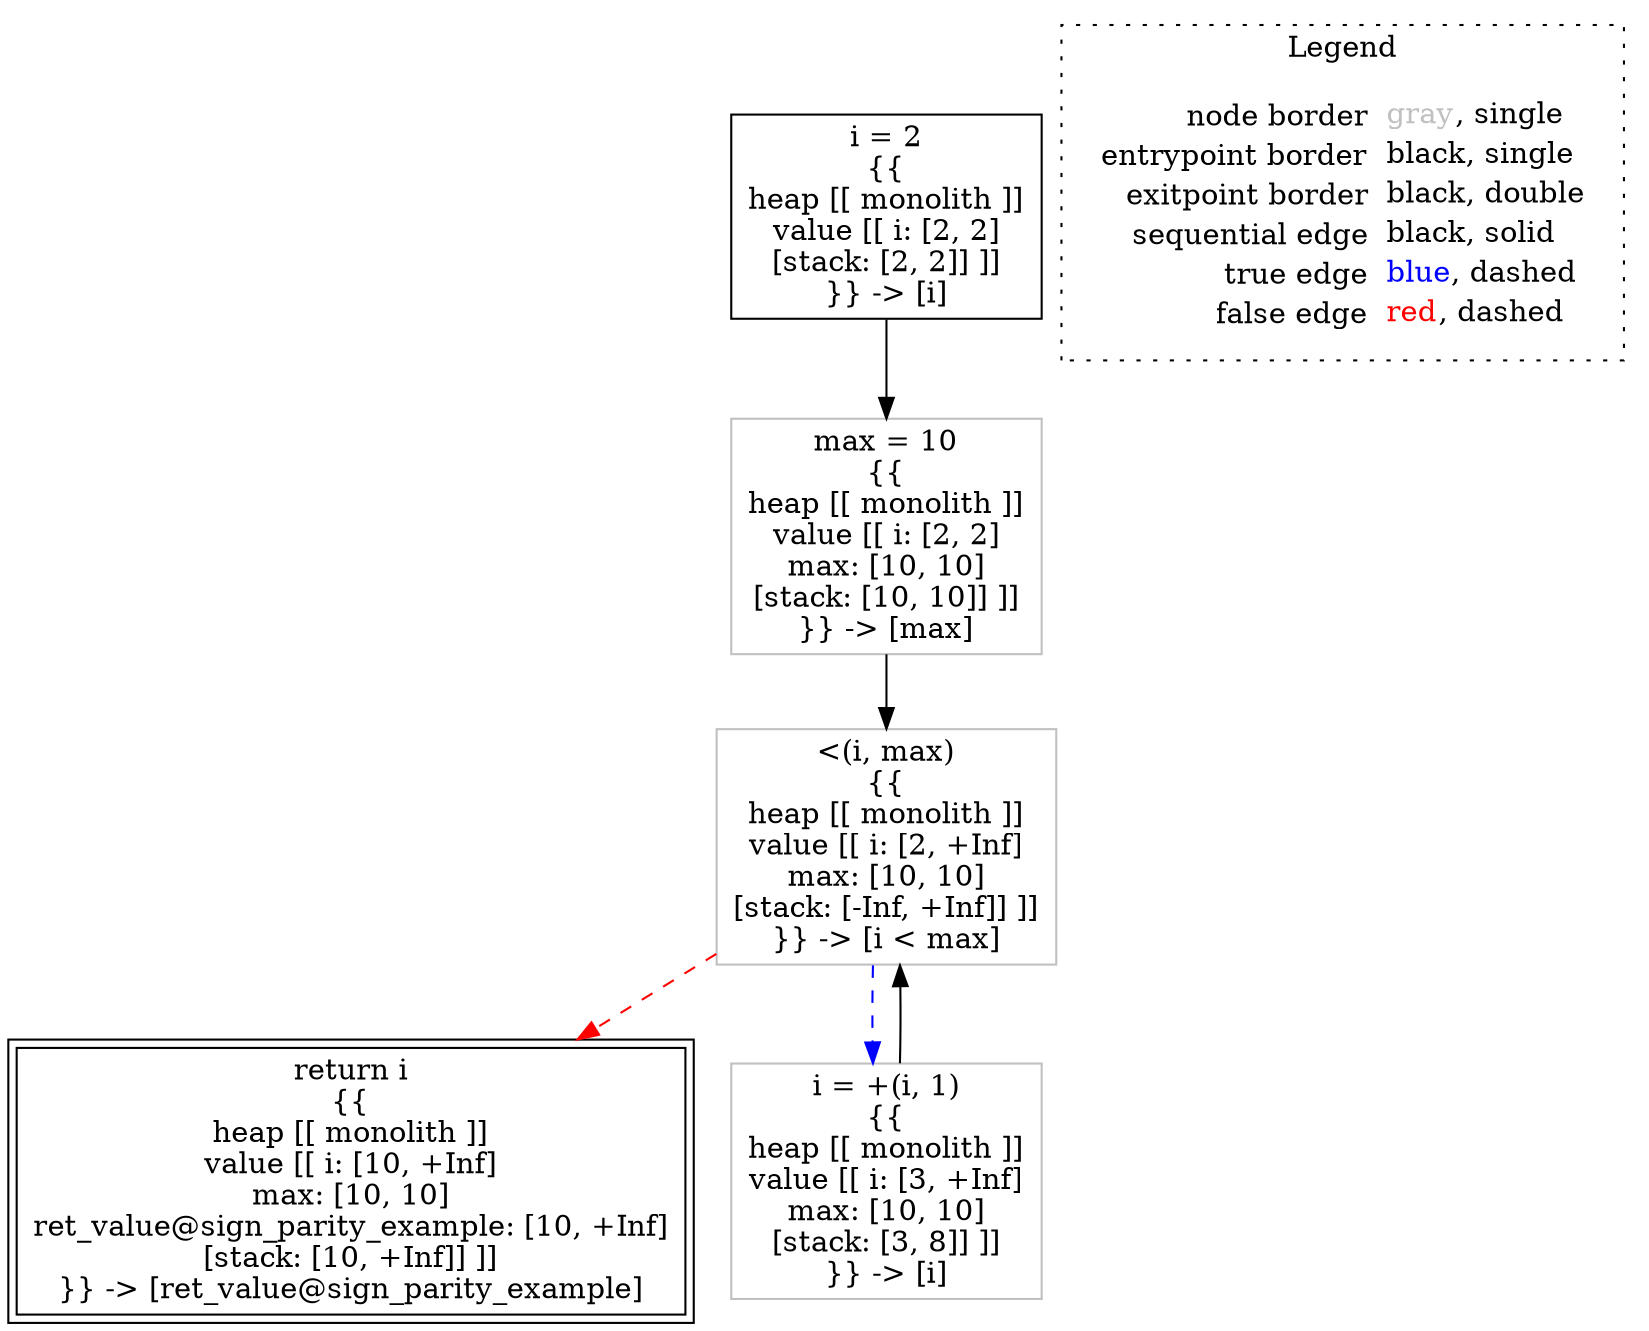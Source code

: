 digraph {
	"node0" [shape="rect",color="black",label=<i = 2<BR/>{{<BR/>heap [[ monolith ]]<BR/>value [[ i: [2, 2]<BR/>[stack: [2, 2]] ]]<BR/>}} -&gt; [i]>];
	"node1" [shape="rect",color="gray",label=<&lt;(i, max)<BR/>{{<BR/>heap [[ monolith ]]<BR/>value [[ i: [2, +Inf]<BR/>max: [10, 10]<BR/>[stack: [-Inf, +Inf]] ]]<BR/>}} -&gt; [i &lt; max]>];
	"node2" [shape="rect",color="black",peripheries="2",label=<return i<BR/>{{<BR/>heap [[ monolith ]]<BR/>value [[ i: [10, +Inf]<BR/>max: [10, 10]<BR/>ret_value@sign_parity_example: [10, +Inf]<BR/>[stack: [10, +Inf]] ]]<BR/>}} -&gt; [ret_value@sign_parity_example]>];
	"node3" [shape="rect",color="gray",label=<max = 10<BR/>{{<BR/>heap [[ monolith ]]<BR/>value [[ i: [2, 2]<BR/>max: [10, 10]<BR/>[stack: [10, 10]] ]]<BR/>}} -&gt; [max]>];
	"node4" [shape="rect",color="gray",label=<i = +(i, 1)<BR/>{{<BR/>heap [[ monolith ]]<BR/>value [[ i: [3, +Inf]<BR/>max: [10, 10]<BR/>[stack: [3, 8]] ]]<BR/>}} -&gt; [i]>];
	"node1" -> "node2" [color="red",style="dashed"];
	"node1" -> "node4" [color="blue",style="dashed"];
	"node0" -> "node3" [color="black"];
	"node3" -> "node1" [color="black"];
	"node4" -> "node1" [color="black"];
subgraph cluster_legend {
	label="Legend";
	style=dotted;
	node [shape=plaintext];
	"legend" [label=<<table border="0" cellpadding="2" cellspacing="0" cellborder="0"><tr><td align="right">node border&nbsp;</td><td align="left"><font color="gray">gray</font>, single</td></tr><tr><td align="right">entrypoint border&nbsp;</td><td align="left"><font color="black">black</font>, single</td></tr><tr><td align="right">exitpoint border&nbsp;</td><td align="left"><font color="black">black</font>, double</td></tr><tr><td align="right">sequential edge&nbsp;</td><td align="left"><font color="black">black</font>, solid</td></tr><tr><td align="right">true edge&nbsp;</td><td align="left"><font color="blue">blue</font>, dashed</td></tr><tr><td align="right">false edge&nbsp;</td><td align="left"><font color="red">red</font>, dashed</td></tr></table>>];
}

}
